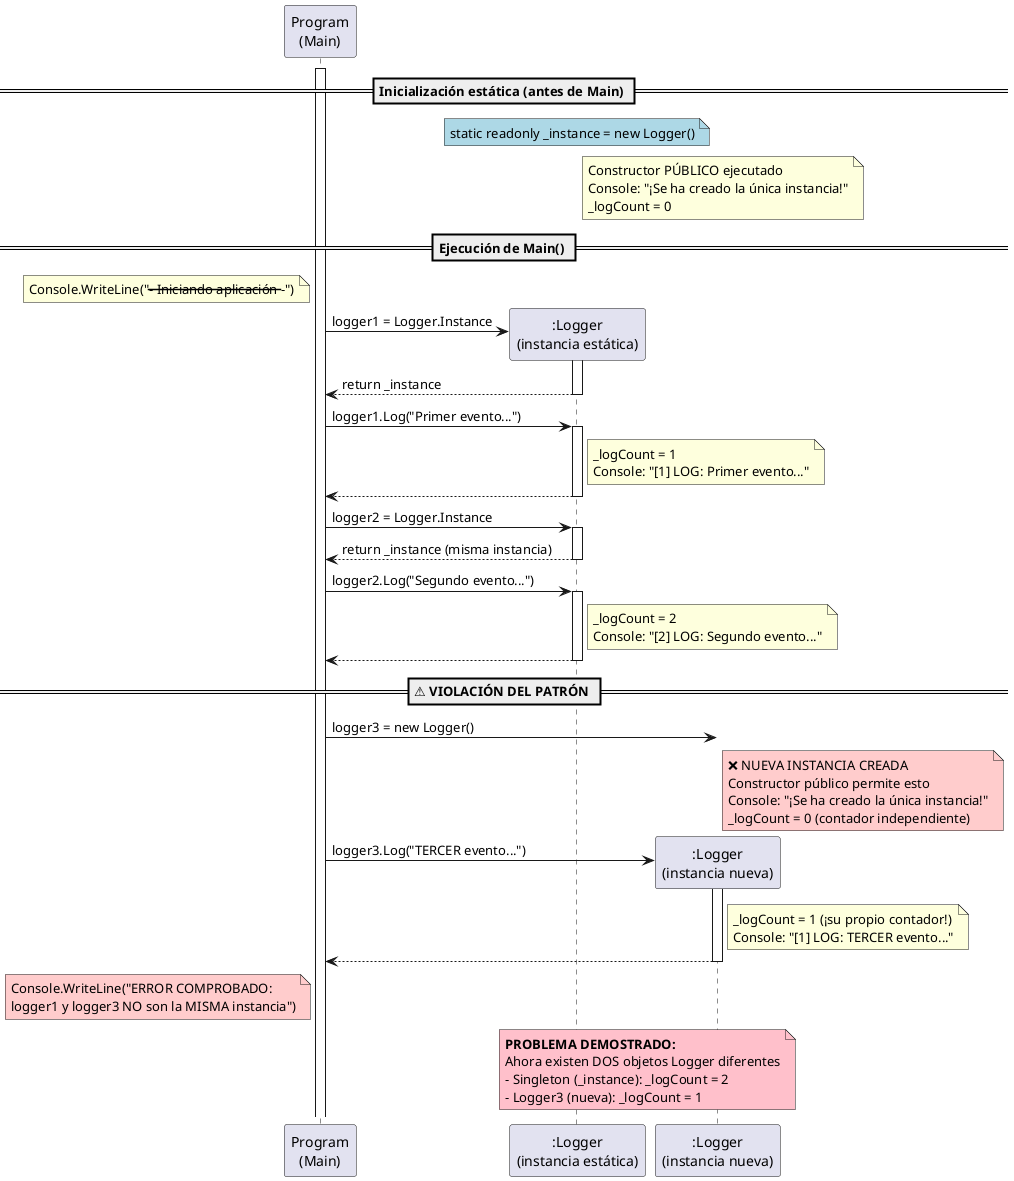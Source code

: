 @startuml
participant "Program\n(Main)" as Cliente
participant ":Logger\n(instancia estática)" as Singleton
participant ":Logger\n(instancia nueva)" as Logger3

== Inicialización estática (antes de Main) ==
note over Singleton #lightblue: static readonly _instance = new Logger()
create Singleton #yellow
note right of Singleton: Constructor PÚBLICO ejecutado\nConsole: "¡Se ha creado la única instancia!"\n_logCount = 0

== Ejecución de Main() ==
activate Cliente
note left of Cliente: Console.WriteLine("--- Iniciando aplicación ---")

Cliente -> Singleton: logger1 = Logger.Instance
activate Singleton
Singleton --> Cliente: return _instance
deactivate Singleton

Cliente -> Singleton: logger1.Log("Primer evento...")
activate Singleton
note right of Singleton: _logCount = 1\nConsole: "[1] LOG: Primer evento..."
Singleton --> Cliente
deactivate Singleton

Cliente -> Singleton: logger2 = Logger.Instance
activate Singleton
Singleton --> Cliente: return _instance (misma instancia)
deactivate Singleton

Cliente -> Singleton: logger2.Log("Segundo evento...")
activate Singleton
note right of Singleton: _logCount = 2\nConsole: "[2] LOG: Segundo evento..."
Singleton --> Cliente
deactivate Singleton

== ⚠️ VIOLACIÓN DEL PATRÓN ==
Cliente -> Logger3: logger3 = new Logger()
create Logger3 #ff6b6b
note right of Logger3 #ffcccc: ❌ NUEVA INSTANCIA CREADA\nConstructor público permite esto\nConsole: "¡Se ha creado la única instancia!"\n_logCount = 0 (contador independiente)

Cliente -> Logger3: logger3.Log("TERCER evento...")
activate Logger3
note right of Logger3: _logCount = 1 (¡su propio contador!)\nConsole: "[1] LOG: TERCER evento..."
Logger3 --> Cliente
deactivate Logger3

note left of Cliente #ffcccc: Console.WriteLine("ERROR COMPROBADO:\nlogger1 y logger3 NO son la MISMA instancia")

note over Singleton, Logger3 #pink
  **PROBLEMA DEMOSTRADO:**
  Ahora existen DOS objetos Logger diferentes
  - Singleton (_instance): _logCount = 2
  - Logger3 (nueva): _logCount = 1
end note

@enduml
